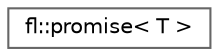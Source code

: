 digraph "Graphical Class Hierarchy"
{
 // INTERACTIVE_SVG=YES
 // LATEX_PDF_SIZE
  bgcolor="transparent";
  edge [fontname=Helvetica,fontsize=10,labelfontname=Helvetica,labelfontsize=10];
  node [fontname=Helvetica,fontsize=10,shape=box,height=0.2,width=0.4];
  rankdir="LR";
  Node0 [id="Node000000",label="fl::promise\< T \>",height=0.2,width=0.4,color="grey40", fillcolor="white", style="filled",URL="$d1/d21/classfl_1_1promise.html",tooltip="Promise class that provides fluent .then() and .catch_() semantics This is a lightweight wrapper arou..."];
}
